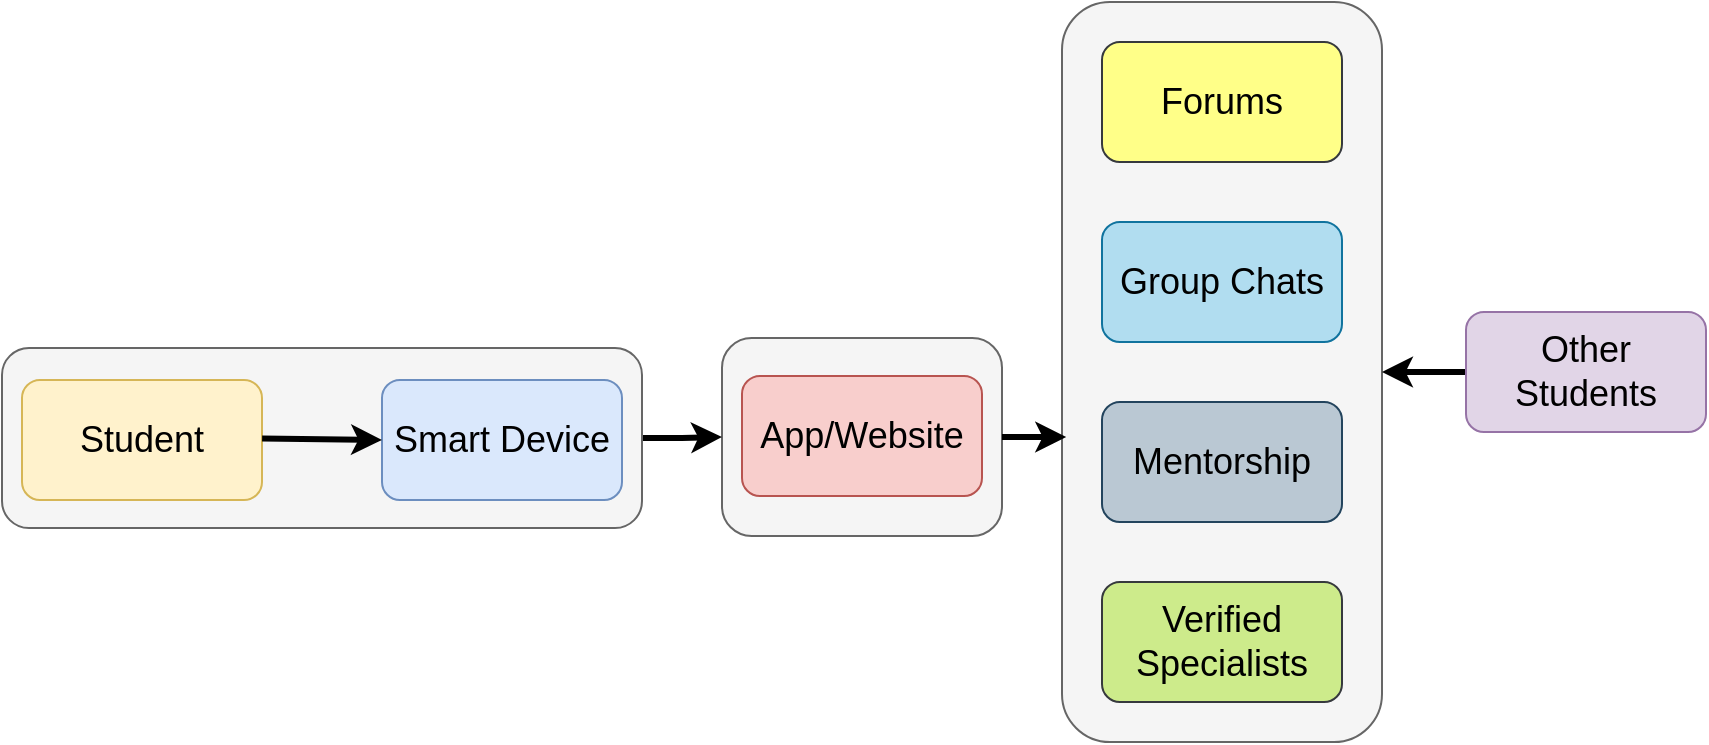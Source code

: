 <mxfile version="24.6.5" type="github">
  <diagram name="Page-1" id="2FlNe5JWoSTX9C4OWkw6">
    <mxGraphModel dx="1050" dy="618" grid="1" gridSize="10" guides="1" tooltips="1" connect="1" arrows="1" fold="1" page="1" pageScale="1" pageWidth="1100" pageHeight="850" math="0" shadow="0">
      <root>
        <mxCell id="0" />
        <mxCell id="1" parent="0" />
        <mxCell id="RRv6KynBCFpC8S8wFuh--24" value="" style="rounded=1;whiteSpace=wrap;html=1;fillColor=#f5f5f5;fontColor=#333333;strokeColor=#666666;" vertex="1" parent="1">
          <mxGeometry x="1310" y="559" width="140" height="99" as="geometry" />
        </mxCell>
        <mxCell id="RRv6KynBCFpC8S8wFuh--23" value="" style="rounded=1;whiteSpace=wrap;html=1;fillColor=#f5f5f5;fontColor=#333333;strokeColor=#666666;" vertex="1" parent="1">
          <mxGeometry x="1480" y="391" width="160" height="370" as="geometry" />
        </mxCell>
        <mxCell id="RRv6KynBCFpC8S8wFuh--27" style="edgeStyle=orthogonalEdgeStyle;rounded=0;orthogonalLoop=1;jettySize=auto;html=1;exitX=1;exitY=0.5;exitDx=0;exitDy=0;entryX=0;entryY=0.5;entryDx=0;entryDy=0;strokeWidth=3;" edge="1" parent="1" source="RRv6KynBCFpC8S8wFuh--22" target="RRv6KynBCFpC8S8wFuh--24">
          <mxGeometry relative="1" as="geometry" />
        </mxCell>
        <mxCell id="RRv6KynBCFpC8S8wFuh--22" value="" style="rounded=1;whiteSpace=wrap;html=1;fillColor=#f5f5f5;fontColor=#333333;strokeColor=#666666;" vertex="1" parent="1">
          <mxGeometry x="950" y="564" width="320" height="90" as="geometry" />
        </mxCell>
        <mxCell id="RRv6KynBCFpC8S8wFuh--4" value="Student" style="rounded=1;whiteSpace=wrap;html=1;strokeWidth=1;perimeterSpacing=6;fillColor=#fff2cc;strokeColor=#d6b656;fontSize=18;" vertex="1" parent="1">
          <mxGeometry x="960" y="580" width="120" height="60" as="geometry" />
        </mxCell>
        <mxCell id="RRv6KynBCFpC8S8wFuh--5" value="Smart Device" style="rounded=1;whiteSpace=wrap;html=1;fillColor=#dae8fc;strokeColor=#6c8ebf;fontSize=18;" vertex="1" parent="1">
          <mxGeometry x="1140" y="580" width="120" height="60" as="geometry" />
        </mxCell>
        <mxCell id="RRv6KynBCFpC8S8wFuh--6" value="Verified Specialists" style="rounded=1;whiteSpace=wrap;html=1;fontSize=18;fillColor=#cdeb8b;strokeColor=#36393d;" vertex="1" parent="1">
          <mxGeometry x="1500" y="681" width="120" height="60" as="geometry" />
        </mxCell>
        <mxCell id="RRv6KynBCFpC8S8wFuh--7" value="Mentorship" style="rounded=1;whiteSpace=wrap;html=1;fontSize=18;fillColor=#bac8d3;strokeColor=#23445d;" vertex="1" parent="1">
          <mxGeometry x="1500" y="591" width="120" height="60" as="geometry" />
        </mxCell>
        <mxCell id="RRv6KynBCFpC8S8wFuh--29" style="edgeStyle=orthogonalEdgeStyle;rounded=0;orthogonalLoop=1;jettySize=auto;html=1;exitX=0;exitY=0.5;exitDx=0;exitDy=0;entryX=1;entryY=0.5;entryDx=0;entryDy=0;strokeWidth=3;" edge="1" parent="1" source="RRv6KynBCFpC8S8wFuh--11" target="RRv6KynBCFpC8S8wFuh--23">
          <mxGeometry relative="1" as="geometry" />
        </mxCell>
        <mxCell id="RRv6KynBCFpC8S8wFuh--11" value="Other Students" style="rounded=1;whiteSpace=wrap;html=1;fontSize=18;fillColor=#e1d5e7;strokeColor=#9673a6;" vertex="1" parent="1">
          <mxGeometry x="1682" y="546" width="120" height="60" as="geometry" />
        </mxCell>
        <mxCell id="RRv6KynBCFpC8S8wFuh--15" value="App/Website" style="rounded=1;whiteSpace=wrap;html=1;fontSize=18;fillColor=#f8cecc;strokeColor=#b85450;" vertex="1" parent="1">
          <mxGeometry x="1320" y="578" width="120" height="60" as="geometry" />
        </mxCell>
        <mxCell id="RRv6KynBCFpC8S8wFuh--16" value="Forums" style="rounded=1;whiteSpace=wrap;html=1;fontSize=18;fillColor=#ffff88;strokeColor=#36393d;" vertex="1" parent="1">
          <mxGeometry x="1500" y="411" width="120" height="60" as="geometry" />
        </mxCell>
        <mxCell id="RRv6KynBCFpC8S8wFuh--17" value="Group Chats" style="rounded=1;whiteSpace=wrap;html=1;fontSize=18;fillColor=#b1ddf0;strokeColor=#10739e;" vertex="1" parent="1">
          <mxGeometry x="1500" y="501" width="120" height="60" as="geometry" />
        </mxCell>
        <mxCell id="RRv6KynBCFpC8S8wFuh--18" value="" style="endArrow=classic;html=1;rounded=0;entryX=0;entryY=0.5;entryDx=0;entryDy=0;exitX=0.955;exitY=0.49;exitDx=0;exitDy=0;exitPerimeter=0;fontSize=18;strokeWidth=3;" edge="1" parent="1" source="RRv6KynBCFpC8S8wFuh--4" target="RRv6KynBCFpC8S8wFuh--5">
          <mxGeometry width="50" height="50" relative="1" as="geometry">
            <mxPoint x="1110" y="680" as="sourcePoint" />
            <mxPoint x="1100" y="710" as="targetPoint" />
          </mxGeometry>
        </mxCell>
        <mxCell id="RRv6KynBCFpC8S8wFuh--28" style="edgeStyle=orthogonalEdgeStyle;rounded=0;orthogonalLoop=1;jettySize=auto;html=1;exitX=1;exitY=0.5;exitDx=0;exitDy=0;entryX=0.013;entryY=0.588;entryDx=0;entryDy=0;entryPerimeter=0;strokeWidth=3;" edge="1" parent="1" source="RRv6KynBCFpC8S8wFuh--24" target="RRv6KynBCFpC8S8wFuh--23">
          <mxGeometry relative="1" as="geometry" />
        </mxCell>
      </root>
    </mxGraphModel>
  </diagram>
</mxfile>
